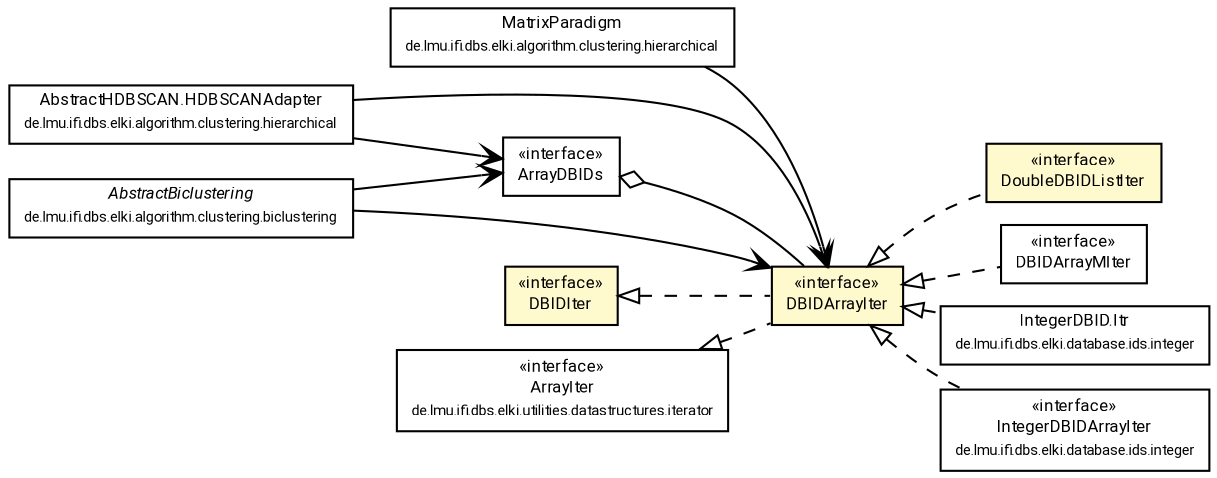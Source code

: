 #!/usr/local/bin/dot
#
# Class diagram 
# Generated by UMLGraph version R5_7_2-60-g0e99a6 (http://www.spinellis.gr/umlgraph/)
#

digraph G {
	graph [fontnames="svg"]
	edge [fontname="Roboto",fontsize=7,labelfontname="Roboto",labelfontsize=7,color="black"];
	node [fontname="Roboto",fontcolor="black",fontsize=8,shape=plaintext,margin=0,width=0,height=0];
	nodesep=0.15;
	ranksep=0.25;
	rankdir=LR;
	// de.lmu.ifi.dbs.elki.algorithm.clustering.hierarchical.MatrixParadigm
	c2986229 [label=<<table title="de.lmu.ifi.dbs.elki.algorithm.clustering.hierarchical.MatrixParadigm" border="0" cellborder="1" cellspacing="0" cellpadding="2" href="../../algorithm/clustering/hierarchical/MatrixParadigm.html" target="_parent">
		<tr><td><table border="0" cellspacing="0" cellpadding="1">
		<tr><td align="center" balign="center"> <font face="Roboto">MatrixParadigm</font> </td></tr>
		<tr><td align="center" balign="center"> <font face="Roboto" point-size="7.0">de.lmu.ifi.dbs.elki.algorithm.clustering.hierarchical</font> </td></tr>
		</table></td></tr>
		</table>>, URL="../../algorithm/clustering/hierarchical/MatrixParadigm.html"];
	// de.lmu.ifi.dbs.elki.algorithm.clustering.hierarchical.AbstractHDBSCAN.HDBSCANAdapter
	c2986257 [label=<<table title="de.lmu.ifi.dbs.elki.algorithm.clustering.hierarchical.AbstractHDBSCAN.HDBSCANAdapter" border="0" cellborder="1" cellspacing="0" cellpadding="2" href="../../algorithm/clustering/hierarchical/AbstractHDBSCAN.HDBSCANAdapter.html" target="_parent">
		<tr><td><table border="0" cellspacing="0" cellpadding="1">
		<tr><td align="center" balign="center"> <font face="Roboto">AbstractHDBSCAN.HDBSCANAdapter</font> </td></tr>
		<tr><td align="center" balign="center"> <font face="Roboto" point-size="7.0">de.lmu.ifi.dbs.elki.algorithm.clustering.hierarchical</font> </td></tr>
		</table></td></tr>
		</table>>, URL="../../algorithm/clustering/hierarchical/AbstractHDBSCAN.HDBSCANAdapter.html"];
	// de.lmu.ifi.dbs.elki.algorithm.clustering.biclustering.AbstractBiclustering<V extends de.lmu.ifi.dbs.elki.data.NumberVector, M extends de.lmu.ifi.dbs.elki.data.model.BiclusterModel>
	c2986485 [label=<<table title="de.lmu.ifi.dbs.elki.algorithm.clustering.biclustering.AbstractBiclustering" border="0" cellborder="1" cellspacing="0" cellpadding="2" href="../../algorithm/clustering/biclustering/AbstractBiclustering.html" target="_parent">
		<tr><td><table border="0" cellspacing="0" cellpadding="1">
		<tr><td align="center" balign="center"> <font face="Roboto"><i>AbstractBiclustering</i></font> </td></tr>
		<tr><td align="center" balign="center"> <font face="Roboto" point-size="7.0">de.lmu.ifi.dbs.elki.algorithm.clustering.biclustering</font> </td></tr>
		</table></td></tr>
		</table>>, URL="../../algorithm/clustering/biclustering/AbstractBiclustering.html"];
	// de.lmu.ifi.dbs.elki.database.ids.ArrayDBIDs
	c2986881 [label=<<table title="de.lmu.ifi.dbs.elki.database.ids.ArrayDBIDs" border="0" cellborder="1" cellspacing="0" cellpadding="2" href="ArrayDBIDs.html" target="_parent">
		<tr><td><table border="0" cellspacing="0" cellpadding="1">
		<tr><td align="center" balign="center"> &#171;interface&#187; </td></tr>
		<tr><td align="center" balign="center"> <font face="Roboto">ArrayDBIDs</font> </td></tr>
		</table></td></tr>
		</table>>, URL="ArrayDBIDs.html"];
	// de.lmu.ifi.dbs.elki.database.ids.DoubleDBIDListIter
	c2986883 [label=<<table title="de.lmu.ifi.dbs.elki.database.ids.DoubleDBIDListIter" border="0" cellborder="1" cellspacing="0" cellpadding="2" bgcolor="LemonChiffon" href="DoubleDBIDListIter.html" target="_parent">
		<tr><td><table border="0" cellspacing="0" cellpadding="1">
		<tr><td align="center" balign="center"> &#171;interface&#187; </td></tr>
		<tr><td align="center" balign="center"> <font face="Roboto">DoubleDBIDListIter</font> </td></tr>
		</table></td></tr>
		</table>>, URL="DoubleDBIDListIter.html"];
	// de.lmu.ifi.dbs.elki.database.ids.DBIDIter
	c2986884 [label=<<table title="de.lmu.ifi.dbs.elki.database.ids.DBIDIter" border="0" cellborder="1" cellspacing="0" cellpadding="2" bgcolor="LemonChiffon" href="DBIDIter.html" target="_parent">
		<tr><td><table border="0" cellspacing="0" cellpadding="1">
		<tr><td align="center" balign="center"> &#171;interface&#187; </td></tr>
		<tr><td align="center" balign="center"> <font face="Roboto">DBIDIter</font> </td></tr>
		</table></td></tr>
		</table>>, URL="DBIDIter.html"];
	// de.lmu.ifi.dbs.elki.database.ids.DBIDArrayMIter
	c2986887 [label=<<table title="de.lmu.ifi.dbs.elki.database.ids.DBIDArrayMIter" border="0" cellborder="1" cellspacing="0" cellpadding="2" href="DBIDArrayMIter.html" target="_parent">
		<tr><td><table border="0" cellspacing="0" cellpadding="1">
		<tr><td align="center" balign="center"> &#171;interface&#187; </td></tr>
		<tr><td align="center" balign="center"> <font face="Roboto">DBIDArrayMIter</font> </td></tr>
		</table></td></tr>
		</table>>, URL="DBIDArrayMIter.html"];
	// de.lmu.ifi.dbs.elki.database.ids.DBIDArrayIter
	c2986897 [label=<<table title="de.lmu.ifi.dbs.elki.database.ids.DBIDArrayIter" border="0" cellborder="1" cellspacing="0" cellpadding="2" bgcolor="lemonChiffon" href="DBIDArrayIter.html" target="_parent">
		<tr><td><table border="0" cellspacing="0" cellpadding="1">
		<tr><td align="center" balign="center"> &#171;interface&#187; </td></tr>
		<tr><td align="center" balign="center"> <font face="Roboto">DBIDArrayIter</font> </td></tr>
		</table></td></tr>
		</table>>, URL="DBIDArrayIter.html"];
	// de.lmu.ifi.dbs.elki.database.ids.integer.IntegerDBID.Itr
	c2986967 [label=<<table title="de.lmu.ifi.dbs.elki.database.ids.integer.IntegerDBID.Itr" border="0" cellborder="1" cellspacing="0" cellpadding="2" href="integer/IntegerDBID.Itr.html" target="_parent">
		<tr><td><table border="0" cellspacing="0" cellpadding="1">
		<tr><td align="center" balign="center"> <font face="Roboto">IntegerDBID.Itr</font> </td></tr>
		<tr><td align="center" balign="center"> <font face="Roboto" point-size="7.0">de.lmu.ifi.dbs.elki.database.ids.integer</font> </td></tr>
		</table></td></tr>
		</table>>, URL="integer/IntegerDBID.Itr.html"];
	// de.lmu.ifi.dbs.elki.database.ids.integer.IntegerDBIDArrayIter
	c2986998 [label=<<table title="de.lmu.ifi.dbs.elki.database.ids.integer.IntegerDBIDArrayIter" border="0" cellborder="1" cellspacing="0" cellpadding="2" href="integer/IntegerDBIDArrayIter.html" target="_parent">
		<tr><td><table border="0" cellspacing="0" cellpadding="1">
		<tr><td align="center" balign="center"> &#171;interface&#187; </td></tr>
		<tr><td align="center" balign="center"> <font face="Roboto">IntegerDBIDArrayIter</font> </td></tr>
		<tr><td align="center" balign="center"> <font face="Roboto" point-size="7.0">de.lmu.ifi.dbs.elki.database.ids.integer</font> </td></tr>
		</table></td></tr>
		</table>>, URL="integer/IntegerDBIDArrayIter.html"];
	// de.lmu.ifi.dbs.elki.utilities.datastructures.iterator.ArrayIter
	c2987645 [label=<<table title="de.lmu.ifi.dbs.elki.utilities.datastructures.iterator.ArrayIter" border="0" cellborder="1" cellspacing="0" cellpadding="2" href="../../utilities/datastructures/iterator/ArrayIter.html" target="_parent">
		<tr><td><table border="0" cellspacing="0" cellpadding="1">
		<tr><td align="center" balign="center"> &#171;interface&#187; </td></tr>
		<tr><td align="center" balign="center"> <font face="Roboto">ArrayIter</font> </td></tr>
		<tr><td align="center" balign="center"> <font face="Roboto" point-size="7.0">de.lmu.ifi.dbs.elki.utilities.datastructures.iterator</font> </td></tr>
		</table></td></tr>
		</table>>, URL="../../utilities/datastructures/iterator/ArrayIter.html"];
	// de.lmu.ifi.dbs.elki.database.ids.ArrayDBIDs has de.lmu.ifi.dbs.elki.database.ids.DBIDArrayIter
	c2986881 -> c2986897 [arrowhead=none,arrowtail=ediamond,dir=back,weight=4];
	// de.lmu.ifi.dbs.elki.database.ids.DoubleDBIDListIter implements de.lmu.ifi.dbs.elki.database.ids.DBIDArrayIter
	c2986897 -> c2986883 [arrowtail=empty,style=dashed,dir=back,weight=9];
	// de.lmu.ifi.dbs.elki.database.ids.DBIDArrayMIter implements de.lmu.ifi.dbs.elki.database.ids.DBIDArrayIter
	c2986897 -> c2986887 [arrowtail=empty,style=dashed,dir=back,weight=9];
	// de.lmu.ifi.dbs.elki.database.ids.DBIDArrayIter implements de.lmu.ifi.dbs.elki.database.ids.DBIDIter
	c2986884 -> c2986897 [arrowtail=empty,style=dashed,dir=back,weight=9];
	// de.lmu.ifi.dbs.elki.database.ids.DBIDArrayIter implements de.lmu.ifi.dbs.elki.utilities.datastructures.iterator.ArrayIter
	c2987645 -> c2986897 [arrowtail=empty,style=dashed,dir=back,weight=9];
	// de.lmu.ifi.dbs.elki.database.ids.integer.IntegerDBID.Itr implements de.lmu.ifi.dbs.elki.database.ids.DBIDArrayIter
	c2986897 -> c2986967 [arrowtail=empty,style=dashed,dir=back,weight=9];
	// de.lmu.ifi.dbs.elki.database.ids.integer.IntegerDBIDArrayIter implements de.lmu.ifi.dbs.elki.database.ids.DBIDArrayIter
	c2986897 -> c2986998 [arrowtail=empty,style=dashed,dir=back,weight=9];
	// de.lmu.ifi.dbs.elki.algorithm.clustering.hierarchical.MatrixParadigm navassoc de.lmu.ifi.dbs.elki.database.ids.DBIDArrayIter
	c2986229 -> c2986897 [arrowhead=open,weight=1];
	// de.lmu.ifi.dbs.elki.algorithm.clustering.hierarchical.AbstractHDBSCAN.HDBSCANAdapter navassoc de.lmu.ifi.dbs.elki.database.ids.ArrayDBIDs
	c2986257 -> c2986881 [arrowhead=open,weight=1];
	// de.lmu.ifi.dbs.elki.algorithm.clustering.hierarchical.AbstractHDBSCAN.HDBSCANAdapter navassoc de.lmu.ifi.dbs.elki.database.ids.DBIDArrayIter
	c2986257 -> c2986897 [arrowhead=open,weight=1];
	// de.lmu.ifi.dbs.elki.algorithm.clustering.biclustering.AbstractBiclustering<V extends de.lmu.ifi.dbs.elki.data.NumberVector, M extends de.lmu.ifi.dbs.elki.data.model.BiclusterModel> navassoc de.lmu.ifi.dbs.elki.database.ids.DBIDArrayIter
	c2986485 -> c2986897 [arrowhead=open,weight=1];
	// de.lmu.ifi.dbs.elki.algorithm.clustering.biclustering.AbstractBiclustering<V extends de.lmu.ifi.dbs.elki.data.NumberVector, M extends de.lmu.ifi.dbs.elki.data.model.BiclusterModel> navassoc de.lmu.ifi.dbs.elki.database.ids.ArrayDBIDs
	c2986485 -> c2986881 [arrowhead=open,weight=1];
}

